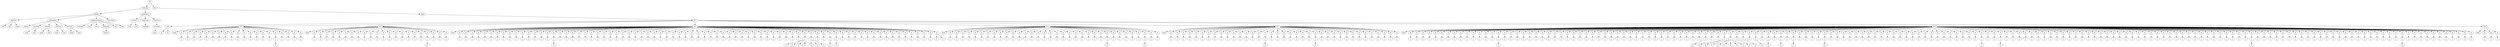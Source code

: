 digraph Tree {
	"t0" [label = "TEI"];
	"t1" [label = "teiHeader"];
	"t2" [label = "fileDesc"];
	"t3" [label = "titleStmt"];
	"t4" [label = "title"];
	"t5" [label = "title"];
	"t6" [label = "author"];
	"t7" [label = "editionStmt"];
	"t8" [label = "edition"];
	"t9" [label = "respStmt"];
	"t10" [label = "name"];
	"t11" [label = "resp"];
	"t12" [label = "respStmt"];
	"t13" [label = "name"];
	"t14" [label = "resp"];
	"t15" [label = "respStmt"];
	"t16" [label = "name"];
	"t17" [label = "resp"];
	"t18" [label = "respStmt"];
	"t19" [label = "name"];
	"t20" [label = "resp"];
	"t21" [label = "publicationStmt"];
	"t22" [label = "publisher"];
	"t23" [label = "date"];
	"t24" [label = "date"];
	"t25" [label = "availability"];
	"t26" [label = "licence"];
	"t27" [label = "idno"];
	"t28" [label = "idno"];
	"t29" [label = "sourceDesc"];
	"t30" [label = "profileDesc"];
	"t31" [label = "creation"];
	"t32" [label = "date"];
	"t33" [label = "date"];
	"t34" [label = "langUsage"];
	"t35" [label = "language"];
	"t36" [label = "textClass"];
	"t37" [label = "keywords"];
	"t38" [label = "term"];
	"t39" [label = "text"];
	"t40" [label = "body"];
	"t41" [label = "div1"];
	"t42" [label = "head"];
	"t43" [label = "lb"];
	"t44" [label = "lb"];
	"t45" [label = "div2"];
	"t46" [label = "head"];
	"t47" [label = "sp"];
	"t48" [label = "p"];
	"t49" [label = "sp"];
	"t50" [label = "p"];
	"t51" [label = "sp"];
	"t52" [label = "p"];
	"t53" [label = "sp"];
	"t54" [label = "p"];
	"t55" [label = "sp"];
	"t56" [label = "p"];
	"t57" [label = "sp"];
	"t58" [label = "p"];
	"t59" [label = "sp"];
	"t60" [label = "p"];
	"t61" [label = "sp"];
	"t62" [label = "p"];
	"t63" [label = "sp"];
	"t64" [label = "p"];
	"t65" [label = "sp"];
	"t66" [label = "p"];
	"t67" [label = "sp"];
	"t68" [label = "p"];
	"t69" [label = "sp"];
	"t70" [label = "p"];
	"t71" [label = "sp"];
	"t72" [label = "p"];
	"t73" [label = "sp"];
	"t74" [label = "p"];
	"t75" [label = "sp"];
	"t76" [label = "p"];
	"t77" [label = "sp"];
	"t78" [label = "p"];
	"t79" [label = "hi"];
	"t80" [label = "sp"];
	"t81" [label = "p"];
	"t82" [label = "sp"];
	"t83" [label = "p"];
	"t84" [label = "sp"];
	"t85" [label = "p"];
	"t86" [label = "sp"];
	"t87" [label = "p"];
	"t88" [label = "div2"];
	"t89" [label = "head"];
	"t90" [label = "sp"];
	"t91" [label = "p"];
	"t92" [label = "sp"];
	"t93" [label = "p"];
	"t94" [label = "sp"];
	"t95" [label = "p"];
	"t96" [label = "sp"];
	"t97" [label = "p"];
	"t98" [label = "sp"];
	"t99" [label = "p"];
	"t100" [label = "sp"];
	"t101" [label = "p"];
	"t102" [label = "sp"];
	"t103" [label = "p"];
	"t104" [label = "sp"];
	"t105" [label = "p"];
	"t106" [label = "sp"];
	"t107" [label = "p"];
	"t108" [label = "sp"];
	"t109" [label = "p"];
	"t110" [label = "sp"];
	"t111" [label = "p"];
	"t112" [label = "sp"];
	"t113" [label = "p"];
	"t114" [label = "sp"];
	"t115" [label = "p"];
	"t116" [label = "sp"];
	"t117" [label = "p"];
	"t118" [label = "sp"];
	"t119" [label = "p"];
	"t120" [label = "sp"];
	"t121" [label = "p"];
	"t122" [label = "sp"];
	"t123" [label = "p"];
	"t124" [label = "sp"];
	"t125" [label = "p"];
	"t126" [label = "sp"];
	"t127" [label = "p"];
	"t128" [label = "hi"];
	"t129" [label = "sp"];
	"t130" [label = "p"];
	"t131" [label = "sp"];
	"t132" [label = "p"];
	"t133" [label = "sp"];
	"t134" [label = "p"];
	"t135" [label = "div2"];
	"t136" [label = "head"];
	"t137" [label = "sp"];
	"t138" [label = "p"];
	"t139" [label = "sp"];
	"t140" [label = "p"];
	"t141" [label = "sp"];
	"t142" [label = "p"];
	"t143" [label = "sp"];
	"t144" [label = "p"];
	"t145" [label = "sp"];
	"t146" [label = "p"];
	"t147" [label = "sp"];
	"t148" [label = "p"];
	"t149" [label = "sp"];
	"t150" [label = "p"];
	"t151" [label = "sp"];
	"t152" [label = "p"];
	"t153" [label = "sp"];
	"t154" [label = "p"];
	"t155" [label = "sp"];
	"t156" [label = "p"];
	"t157" [label = "sp"];
	"t158" [label = "p"];
	"t159" [label = "sp"];
	"t160" [label = "p"];
	"t161" [label = "sp"];
	"t162" [label = "p"];
	"t163" [label = "sp"];
	"t164" [label = "p"];
	"t165" [label = "sp"];
	"t166" [label = "p"];
	"t167" [label = "sp"];
	"t168" [label = "p"];
	"t169" [label = "hi"];
	"t170" [label = "sp"];
	"t171" [label = "p"];
	"t172" [label = "sp"];
	"t173" [label = "p"];
	"t174" [label = "sp"];
	"t175" [label = "p"];
	"t176" [label = "sp"];
	"t177" [label = "p"];
	"t178" [label = "sp"];
	"t179" [label = "p"];
	"t180" [label = "sp"];
	"t181" [label = "p"];
	"t182" [label = "sp"];
	"t183" [label = "p"];
	"t184" [label = "sp"];
	"t185" [label = "p"];
	"t186" [label = "sp"];
	"t187" [label = "p"];
	"t188" [label = "sp"];
	"t189" [label = "p"];
	"t190" [label = "sp"];
	"t191" [label = "p"];
	"t192" [label = "sp"];
	"t193" [label = "p"];
	"t194" [label = "sp"];
	"t195" [label = "p"];
	"t196" [label = "sp"];
	"t197" [label = "p"];
	"t198" [label = "sp"];
	"t199" [label = "p"];
	"t200" [label = "sp"];
	"t201" [label = "p"];
	"t202" [label = "sp"];
	"t203" [label = "p"];
	"t204" [label = "sp"];
	"t205" [label = "p"];
	"t206" [label = "sp"];
	"t207" [label = "p"];
	"t208" [label = "sp"];
	"t209" [label = "p"];
	"t210" [label = "sp"];
	"t211" [label = "p"];
	"t212" [label = "sp"];
	"t213" [label = "p"];
	"t214" [label = "sp"];
	"t215" [label = "p"];
	"t216" [label = "sp"];
	"t217" [label = "p"];
	"t218" [label = "sp"];
	"t219" [label = "p"];
	"t220" [label = "sp"];
	"t221" [label = "p"];
	"t222" [label = "sp"];
	"t223" [label = "p"];
	"t224" [label = "sp"];
	"t225" [label = "p"];
	"t226" [label = "sp"];
	"t227" [label = "p"];
	"t228" [label = "sp"];
	"t229" [label = "p"];
	"t230" [label = "sp"];
	"t231" [label = "p"];
	"t232" [label = "sp"];
	"t233" [label = "p"];
	"t234" [label = "sp"];
	"t235" [label = "p"];
	"t236" [label = "sp"];
	"t237" [label = "p"];
	"t238" [label = "sp"];
	"t239" [label = "p"];
	"t240" [label = "sp"];
	"t241" [label = "p"];
	"t242" [label = "sp"];
	"t243" [label = "p"];
	"t244" [label = "sp"];
	"t245" [label = "p"];
	"t246" [label = "sp"];
	"t247" [label = "p"];
	"t248" [label = "sp"];
	"t249" [label = "p"];
	"t250" [label = "hi"];
	"t251" [label = "hi"];
	"t252" [label = "hi"];
	"t253" [label = "hi"];
	"t254" [label = "sp"];
	"t255" [label = "p"];
	"t256" [label = "hi"];
	"t257" [label = "hi"];
	"t258" [label = "hi"];
	"t259" [label = "sp"];
	"t260" [label = "p"];
	"t261" [label = "sp"];
	"t262" [label = "p"];
	"t263" [label = "sp"];
	"t264" [label = "p"];
	"t265" [label = "hi"];
	"t266" [label = "sp"];
	"t267" [label = "p"];
	"t268" [label = "hi"];
	"t269" [label = "sp"];
	"t270" [label = "p"];
	"t271" [label = "sp"];
	"t272" [label = "p"];
	"t273" [label = "sp"];
	"t274" [label = "p"];
	"t275" [label = "sp"];
	"t276" [label = "p"];
	"t277" [label = "sp"];
	"t278" [label = "p"];
	"t279" [label = "sp"];
	"t280" [label = "p"];
	"t281" [label = "sp"];
	"t282" [label = "p"];
	"t283" [label = "sp"];
	"t284" [label = "p"];
	"t285" [label = "sp"];
	"t286" [label = "p"];
	"t287" [label = "sp"];
	"t288" [label = "p"];
	"t289" [label = "sp"];
	"t290" [label = "p"];
	"t291" [label = "sp"];
	"t292" [label = "p"];
	"t293" [label = "sp"];
	"t294" [label = "p"];
	"t295" [label = "sp"];
	"t296" [label = "p"];
	"t297" [label = "sp"];
	"t298" [label = "p"];
	"t299" [label = "sp"];
	"t300" [label = "p"];
	"t301" [label = "p"];
	"t302" [label = "div2"];
	"t303" [label = "head"];
	"t304" [label = "sp"];
	"t305" [label = "p"];
	"t306" [label = "sp"];
	"t307" [label = "p"];
	"t308" [label = "sp"];
	"t309" [label = "p"];
	"t310" [label = "sp"];
	"t311" [label = "p"];
	"t312" [label = "sp"];
	"t313" [label = "p"];
	"t314" [label = "sp"];
	"t315" [label = "p"];
	"t316" [label = "sp"];
	"t317" [label = "p"];
	"t318" [label = "sp"];
	"t319" [label = "p"];
	"t320" [label = "sp"];
	"t321" [label = "p"];
	"t322" [label = "sp"];
	"t323" [label = "p"];
	"t324" [label = "sp"];
	"t325" [label = "p"];
	"t326" [label = "sp"];
	"t327" [label = "p"];
	"t328" [label = "sp"];
	"t329" [label = "p"];
	"t330" [label = "sp"];
	"t331" [label = "p"];
	"t332" [label = "sp"];
	"t333" [label = "p"];
	"t334" [label = "sp"];
	"t335" [label = "p"];
	"t336" [label = "sp"];
	"t337" [label = "p"];
	"t338" [label = "sp"];
	"t339" [label = "p"];
	"t340" [label = "sp"];
	"t341" [label = "p"];
	"t342" [label = "sp"];
	"t343" [label = "p"];
	"t344" [label = "sp"];
	"t345" [label = "p"];
	"t346" [label = "sp"];
	"t347" [label = "p"];
	"t348" [label = "sp"];
	"t349" [label = "p"];
	"t350" [label = "sp"];
	"t351" [label = "p"];
	"t352" [label = "sp"];
	"t353" [label = "p"];
	"t354" [label = "sp"];
	"t355" [label = "p"];
	"t356" [label = "hi"];
	"t357" [label = "sp"];
	"t358" [label = "p"];
	"t359" [label = "sp"];
	"t360" [label = "p"];
	"t361" [label = "sp"];
	"t362" [label = "p"];
	"t363" [label = "sp"];
	"t364" [label = "p"];
	"t365" [label = "sp"];
	"t366" [label = "p"];
	"t367" [label = "sp"];
	"t368" [label = "p"];
	"t369" [label = "hi"];
	"t370" [label = "sp"];
	"t371" [label = "p"];
	"t372" [label = "sp"];
	"t373" [label = "p"];
	"t374" [label = "div2"];
	"t375" [label = "head"];
	"t376" [label = "sp"];
	"t377" [label = "p"];
	"t378" [label = "sp"];
	"t379" [label = "p"];
	"t380" [label = "sp"];
	"t381" [label = "p"];
	"t382" [label = "sp"];
	"t383" [label = "p"];
	"t384" [label = "sp"];
	"t385" [label = "p"];
	"t386" [label = "sp"];
	"t387" [label = "p"];
	"t388" [label = "sp"];
	"t389" [label = "p"];
	"t390" [label = "sp"];
	"t391" [label = "p"];
	"t392" [label = "sp"];
	"t393" [label = "p"];
	"t394" [label = "sp"];
	"t395" [label = "p"];
	"t396" [label = "sp"];
	"t397" [label = "p"];
	"t398" [label = "sp"];
	"t399" [label = "p"];
	"t400" [label = "sp"];
	"t401" [label = "p"];
	"t402" [label = "sp"];
	"t403" [label = "p"];
	"t404" [label = "sp"];
	"t405" [label = "p"];
	"t406" [label = "sp"];
	"t407" [label = "p"];
	"t408" [label = "hi"];
	"t409" [label = "sp"];
	"t410" [label = "p"];
	"t411" [label = "sp"];
	"t412" [label = "p"];
	"t413" [label = "sp"];
	"t414" [label = "p"];
	"t415" [label = "sp"];
	"t416" [label = "p"];
	"t417" [label = "sp"];
	"t418" [label = "p"];
	"t419" [label = "sp"];
	"t420" [label = "p"];
	"t421" [label = "sp"];
	"t422" [label = "p"];
	"t423" [label = "sp"];
	"t424" [label = "p"];
	"t425" [label = "hi"];
	"t426" [label = "sp"];
	"t427" [label = "p"];
	"t428" [label = "sp"];
	"t429" [label = "p"];
	"t430" [label = "sp"];
	"t431" [label = "p"];
	"t432" [label = "sp"];
	"t433" [label = "p"];
	"t434" [label = "sp"];
	"t435" [label = "p"];
	"t436" [label = "sp"];
	"t437" [label = "p"];
	"t438" [label = "sp"];
	"t439" [label = "p"];
	"t440" [label = "sp"];
	"t441" [label = "p"];
	"t442" [label = "sp"];
	"t443" [label = "p"];
	"t444" [label = "sp"];
	"t445" [label = "p"];
	"t446" [label = "sp"];
	"t447" [label = "p"];
	"t448" [label = "sp"];
	"t449" [label = "p"];
	"t450" [label = "sp"];
	"t451" [label = "p"];
	"t452" [label = "div2"];
	"t453" [label = "head"];
	"t454" [label = "sp"];
	"t455" [label = "p"];
	"t456" [label = "sp"];
	"t457" [label = "p"];
	"t458" [label = "sp"];
	"t459" [label = "p"];
	"t460" [label = "sp"];
	"t461" [label = "p"];
	"t462" [label = "sp"];
	"t463" [label = "p"];
	"t464" [label = "sp"];
	"t465" [label = "p"];
	"t466" [label = "sp"];
	"t467" [label = "p"];
	"t468" [label = "sp"];
	"t469" [label = "p"];
	"t470" [label = "sp"];
	"t471" [label = "p"];
	"t472" [label = "sp"];
	"t473" [label = "p"];
	"t474" [label = "sp"];
	"t475" [label = "p"];
	"t476" [label = "sp"];
	"t477" [label = "p"];
	"t478" [label = "sp"];
	"t479" [label = "p"];
	"t480" [label = "sp"];
	"t481" [label = "p"];
	"t482" [label = "sp"];
	"t483" [label = "p"];
	"t484" [label = "hi"];
	"t485" [label = "sp"];
	"t486" [label = "p"];
	"t487" [label = "sp"];
	"t488" [label = "p"];
	"t489" [label = "sp"];
	"t490" [label = "p"];
	"t491" [label = "sp"];
	"t492" [label = "p"];
	"t493" [label = "sp"];
	"t494" [label = "p"];
	"t495" [label = "sp"];
	"t496" [label = "p"];
	"t497" [label = "sp"];
	"t498" [label = "p"];
	"t499" [label = "sp"];
	"t500" [label = "p"];
	"t501" [label = "sp"];
	"t502" [label = "p"];
	"t503" [label = "sp"];
	"t504" [label = "p"];
	"t505" [label = "sp"];
	"t506" [label = "p"];
	"t507" [label = "sp"];
	"t508" [label = "p"];
	"t509" [label = "sp"];
	"t510" [label = "p"];
	"t511" [label = "sp"];
	"t512" [label = "p"];
	"t513" [label = "sp"];
	"t514" [label = "p"];
	"t515" [label = "sp"];
	"t516" [label = "p"];
	"t517" [label = "sp"];
	"t518" [label = "p"];
	"t519" [label = "sp"];
	"t520" [label = "p"];
	"t521" [label = "sp"];
	"t522" [label = "p"];
	"t523" [label = "sp"];
	"t524" [label = "p"];
	"t525" [label = "sp"];
	"t526" [label = "p"];
	"t527" [label = "sp"];
	"t528" [label = "p"];
	"t529" [label = "sp"];
	"t530" [label = "p"];
	"t531" [label = "sp"];
	"t532" [label = "p"];
	"t533" [label = "sp"];
	"t534" [label = "p"];
	"t535" [label = "sp"];
	"t536" [label = "p"];
	"t537" [label = "sp"];
	"t538" [label = "p"];
	"t539" [label = "sp"];
	"t540" [label = "p"];
	"t541" [label = "sp"];
	"t542" [label = "p"];
	"t543" [label = "sp"];
	"t544" [label = "p"];
	"t545" [label = "sp"];
	"t546" [label = "p"];
	"t547" [label = "sp"];
	"t548" [label = "p"];
	"t549" [label = "sp"];
	"t550" [label = "p"];
	"t551" [label = "hi"];
	"t552" [label = "sp"];
	"t553" [label = "p"];
	"t554" [label = "sp"];
	"t555" [label = "p"];
	"t556" [label = "sp"];
	"t557" [label = "p"];
	"t558" [label = "hi"];
	"t559" [label = "hi"];
	"t560" [label = "sp"];
	"t561" [label = "p"];
	"t562" [label = "hi"];
	"t563" [label = "hi"];
	"t564" [label = "hi"];
	"t565" [label = "hi"];
	"t566" [label = "hi"];
	"t567" [label = "hi"];
	"t568" [label = "sp"];
	"t569" [label = "p"];
	"t570" [label = "hi"];
	"t571" [label = "sp"];
	"t572" [label = "p"];
	"t573" [label = "hi"];
	"t574" [label = "sp"];
	"t575" [label = "p"];
	"t576" [label = "sp"];
	"t577" [label = "p"];
	"t578" [label = "hi"];
	"t579" [label = "sp"];
	"t580" [label = "p"];
	"t581" [label = "sp"];
	"t582" [label = "p"];
	"t583" [label = "hi"];
	"t584" [label = "sp"];
	"t585" [label = "p"];
	"t586" [label = "sp"];
	"t587" [label = "p"];
	"t588" [label = "hi"];
	"t589" [label = "sp"];
	"t590" [label = "p"];
	"t591" [label = "sp"];
	"t592" [label = "p"];
	"t593" [label = "hi"];
	"t594" [label = "sp"];
	"t595" [label = "p"];
	"t596" [label = "sp"];
	"t597" [label = "p"];
	"t598" [label = "sp"];
	"t599" [label = "p"];
	"t600" [label = "sp"];
	"t601" [label = "p"];
	"t602" [label = "sp"];
	"t603" [label = "p"];
	"t604" [label = "hi"];
	"t605" [label = "sp"];
	"t606" [label = "p"];
	"t607" [label = "sp"];
	"t608" [label = "p"];
	"t609" [label = "sp"];
	"t610" [label = "p"];
	"t611" [label = "sp"];
	"t612" [label = "p"];
	"t613" [label = "sp"];
	"t614" [label = "p"];
	"t615" [label = "sp"];
	"t616" [label = "p"];
	"t617" [label = "sp"];
	"t618" [label = "p"];
	"t619" [label = "sp"];
	"t620" [label = "p"];
	"t621" [label = "sp"];
	"t622" [label = "p"];
	"t623" [label = "sp"];
	"t624" [label = "p"];
	"t625" [label = "sp"];
	"t626" [label = "p"];
	"t627" [label = "sp"];
	"t628" [label = "p"];
	"t629" [label = "sp"];
	"t630" [label = "p"];
	"t631" [label = "sp"];
	"t632" [label = "p"];
	"t633" [label = "sp"];
	"t634" [label = "p"];
	"t635" [label = "sp"];
	"t636" [label = "p"];
	"t637" [label = "sp"];
	"t638" [label = "p"];
	"t639" [label = "sp"];
	"t640" [label = "p"];
	"t641" [label = "sp"];
	"t642" [label = "p"];
	"t643" [label = "sp"];
	"t644" [label = "p"];
	"t645" [label = "sp"];
	"t646" [label = "p"];
	"t647" [label = "sp"];
	"t648" [label = "p"];
	"t649" [label = "sp"];
	"t650" [label = "p"];
	"t651" [label = "sp"];
	"t652" [label = "p"];
	"t653" [label = "sp"];
	"t654" [label = "p"];
	"t655" [label = "hi"];
	"t656" [label = "sp"];
	"t657" [label = "p"];
	"t658" [label = "sp"];
	"t659" [label = "p"];
	"t660" [label = "sp"];
	"t661" [label = "p"];
	"t662" [label = "hi"];
	"t663" [label = "sp"];
	"t664" [label = "p"];
	"t665" [label = "sp"];
	"t666" [label = "p"];
	"t667" [label = "sp"];
	"t668" [label = "p"];
	"t669" [label = "sp"];
	"t670" [label = "p"];
	"t671" [label = "sp"];
	"t672" [label = "p"];
	"t673" [label = "sp"];
	"t674" [label = "p"];
	"t675" [label = "sp"];
	"t676" [label = "p"];
	"t677" [label = "sp"];
	"t678" [label = "p"];
	"t679" [label = "sp"];
	"t680" [label = "p"];
	"t681" [label = "sp"];
	"t682" [label = "p"];
	"t683" [label = "sp"];
	"t684" [label = "p"];
	"t685" [label = "sp"];
	"t686" [label = "p"];
	"t687" [label = "sp"];
	"t688" [label = "p"];
	"t689" [label = "sp"];
	"t690" [label = "p"];
	"t691" [label = "sp"];
	"t692" [label = "p"];
	"t693" [label = "sp"];
	"t694" [label = "p"];
	"t695" [label = "sp"];
	"t696" [label = "p"];
	"t697" [label = "sp"];
	"t698" [label = "p"];
	"t699" [label = "sp"];
	"t700" [label = "p"];
	"t701" [label = "sp"];
	"t702" [label = "p"];
	"t703" [label = "sp"];
	"t704" [label = "p"];
	"t705" [label = "sp"];
	"t706" [label = "p"];
	"t707" [label = "sp"];
	"t708" [label = "p"];
	"t709" [label = "sp"];
	"t710" [label = "p"];
	"t711" [label = "sp"];
	"t712" [label = "p"];
	"t713" [label = "sp"];
	"t714" [label = "p"];
	"t715" [label = "sp"];
	"t716" [label = "p"];
	"t717" [label = "sp"];
	"t718" [label = "p"];
	"t719" [label = "sp"];
	"t720" [label = "p"];
	"t721" [label = "sp"];
	"t722" [label = "p"];
	"t723" [label = "sp"];
	"t724" [label = "p"];
	"t725" [label = "sp"];
	"t726" [label = "p"];
	"t727" [label = "sp"];
	"t728" [label = "p"];
	"t729" [label = "sp"];
	"t730" [label = "p"];
	"t731" [label = "sp"];
	"t732" [label = "p"];
	"t733" [label = "sp"];
	"t734" [label = "p"];
	"t735" [label = "sp"];
	"t736" [label = "p"];
	"t737" [label = "sp"];
	"t738" [label = "p"];
	"t739" [label = "sp"];
	"t740" [label = "p"];
	"t741" [label = "sp"];
	"t742" [label = "p"];
	"t743" [label = "hi"];
	"t744" [label = "sp"];
	"t745" [label = "p"];
	"t746" [label = "sp"];
	"t747" [label = "p"];
	"t748" [label = "sp"];
	"t749" [label = "p"];
	"t750" [label = "sp"];
	"t751" [label = "p"];
	"t752" [label = "sp"];
	"t753" [label = "p"];
	"t754" [label = "sp"];
	"t755" [label = "p"];
	"t756" [label = "sp"];
	"t757" [label = "p"];
	"t758" [label = "sp"];
	"t759" [label = "p"];
	"t760" [label = "sp"];
	"t761" [label = "p"];
	"t762" [label = "sp"];
	"t763" [label = "p"];
	"t764" [label = "sp"];
	"t765" [label = "p"];
	"t766" [label = "sp"];
	"t767" [label = "p"];
	"t768" [label = "sp"];
	"t769" [label = "p"];
	"t770" [label = "sp"];
	"t771" [label = "p"];
	"t772" [label = "sp"];
	"t773" [label = "p"];
	"t774" [label = "sp"];
	"t775" [label = "p"];
	"t776" [label = "sp"];
	"t777" [label = "p"];
	"t778" [label = "sp"];
	"t779" [label = "p"];
	"t780" [label = "sp"];
	"t781" [label = "p"];
	"t782" [label = "sp"];
	"t783" [label = "p"];
	"t784" [label = "sp"];
	"t785" [label = "p"];
	"t786" [label = "sp"];
	"t787" [label = "p"];
	"t788" [label = "sp"];
	"t789" [label = "p"];
	"t790" [label = "sp"];
	"t791" [label = "p"];
	"t792" [label = "hi"];
	"t793" [label = "sp"];
	"t794" [label = "p"];
	"t795" [label = "sp"];
	"t796" [label = "p"];
	"t797" [label = "sp"];
	"t798" [label = "p"];
	"t799" [label = "sp"];
	"t800" [label = "p"];
	"t801" [label = "sp"];
	"t802" [label = "p"];
	"t803" [label = "sp"];
	"t804" [label = "p"];
	"t805" [label = "sp"];
	"t806" [label = "p"];
	"t807" [label = "sp"];
	"t808" [label = "p"];
	"t809" [label = "sp"];
	"t810" [label = "p"];
	"t811" [label = "sp"];
	"t812" [label = "p"];
	"t813" [label = "sp"];
	"t814" [label = "p"];
	"t815" [label = "div2"];
	"t816" [label = "head"];
	"t817" [label = "sp"];
	"t818" [label = "p"];
	"t819" [label = "sp"];
	"t820" [label = "p"];
	"t821" [label = "sp"];
	"t822" [label = "p"];
	"t0" -> "t1";
	"t1" -> "t2";
	"t2" -> "t3";
	"t3" -> "t4";
	"t3" -> "t5";
	"t3" -> "t6";
	"t2" -> "t7";
	"t7" -> "t8";
	"t7" -> "t9";
	"t9" -> "t10";
	"t9" -> "t11";
	"t7" -> "t12";
	"t12" -> "t13";
	"t12" -> "t14";
	"t7" -> "t15";
	"t15" -> "t16";
	"t15" -> "t17";
	"t7" -> "t18";
	"t18" -> "t19";
	"t18" -> "t20";
	"t2" -> "t21";
	"t21" -> "t22";
	"t21" -> "t23";
	"t21" -> "t24";
	"t21" -> "t25";
	"t25" -> "t26";
	"t21" -> "t27";
	"t21" -> "t28";
	"t2" -> "t29";
	"t1" -> "t30";
	"t30" -> "t31";
	"t31" -> "t32";
	"t31" -> "t33";
	"t30" -> "t34";
	"t34" -> "t35";
	"t30" -> "t36";
	"t36" -> "t37";
	"t37" -> "t38";
	"t0" -> "t39";
	"t39" -> "t40";
	"t40" -> "t41";
	"t41" -> "t42";
	"t42" -> "t43";
	"t42" -> "t44";
	"t41" -> "t45";
	"t45" -> "t46";
	"t45" -> "t47";
	"t47" -> "t48";
	"t45" -> "t49";
	"t49" -> "t50";
	"t45" -> "t51";
	"t51" -> "t52";
	"t45" -> "t53";
	"t53" -> "t54";
	"t45" -> "t55";
	"t55" -> "t56";
	"t45" -> "t57";
	"t57" -> "t58";
	"t45" -> "t59";
	"t59" -> "t60";
	"t45" -> "t61";
	"t61" -> "t62";
	"t45" -> "t63";
	"t63" -> "t64";
	"t45" -> "t65";
	"t65" -> "t66";
	"t45" -> "t67";
	"t67" -> "t68";
	"t45" -> "t69";
	"t69" -> "t70";
	"t45" -> "t71";
	"t71" -> "t72";
	"t45" -> "t73";
	"t73" -> "t74";
	"t45" -> "t75";
	"t75" -> "t76";
	"t45" -> "t77";
	"t77" -> "t78";
	"t78" -> "t79";
	"t45" -> "t80";
	"t80" -> "t81";
	"t45" -> "t82";
	"t82" -> "t83";
	"t45" -> "t84";
	"t84" -> "t85";
	"t45" -> "t86";
	"t86" -> "t87";
	"t41" -> "t88";
	"t88" -> "t89";
	"t88" -> "t90";
	"t90" -> "t91";
	"t88" -> "t92";
	"t92" -> "t93";
	"t88" -> "t94";
	"t94" -> "t95";
	"t88" -> "t96";
	"t96" -> "t97";
	"t88" -> "t98";
	"t98" -> "t99";
	"t88" -> "t100";
	"t100" -> "t101";
	"t88" -> "t102";
	"t102" -> "t103";
	"t88" -> "t104";
	"t104" -> "t105";
	"t88" -> "t106";
	"t106" -> "t107";
	"t88" -> "t108";
	"t108" -> "t109";
	"t88" -> "t110";
	"t110" -> "t111";
	"t88" -> "t112";
	"t112" -> "t113";
	"t88" -> "t114";
	"t114" -> "t115";
	"t88" -> "t116";
	"t116" -> "t117";
	"t88" -> "t118";
	"t118" -> "t119";
	"t88" -> "t120";
	"t120" -> "t121";
	"t88" -> "t122";
	"t122" -> "t123";
	"t88" -> "t124";
	"t124" -> "t125";
	"t88" -> "t126";
	"t126" -> "t127";
	"t127" -> "t128";
	"t88" -> "t129";
	"t129" -> "t130";
	"t88" -> "t131";
	"t131" -> "t132";
	"t88" -> "t133";
	"t133" -> "t134";
	"t41" -> "t135";
	"t135" -> "t136";
	"t135" -> "t137";
	"t137" -> "t138";
	"t135" -> "t139";
	"t139" -> "t140";
	"t135" -> "t141";
	"t141" -> "t142";
	"t135" -> "t143";
	"t143" -> "t144";
	"t135" -> "t145";
	"t145" -> "t146";
	"t135" -> "t147";
	"t147" -> "t148";
	"t135" -> "t149";
	"t149" -> "t150";
	"t135" -> "t151";
	"t151" -> "t152";
	"t135" -> "t153";
	"t153" -> "t154";
	"t135" -> "t155";
	"t155" -> "t156";
	"t135" -> "t157";
	"t157" -> "t158";
	"t135" -> "t159";
	"t159" -> "t160";
	"t135" -> "t161";
	"t161" -> "t162";
	"t135" -> "t163";
	"t163" -> "t164";
	"t135" -> "t165";
	"t165" -> "t166";
	"t135" -> "t167";
	"t167" -> "t168";
	"t168" -> "t169";
	"t135" -> "t170";
	"t170" -> "t171";
	"t135" -> "t172";
	"t172" -> "t173";
	"t135" -> "t174";
	"t174" -> "t175";
	"t135" -> "t176";
	"t176" -> "t177";
	"t135" -> "t178";
	"t178" -> "t179";
	"t135" -> "t180";
	"t180" -> "t181";
	"t135" -> "t182";
	"t182" -> "t183";
	"t135" -> "t184";
	"t184" -> "t185";
	"t135" -> "t186";
	"t186" -> "t187";
	"t135" -> "t188";
	"t188" -> "t189";
	"t135" -> "t190";
	"t190" -> "t191";
	"t135" -> "t192";
	"t192" -> "t193";
	"t135" -> "t194";
	"t194" -> "t195";
	"t135" -> "t196";
	"t196" -> "t197";
	"t135" -> "t198";
	"t198" -> "t199";
	"t135" -> "t200";
	"t200" -> "t201";
	"t135" -> "t202";
	"t202" -> "t203";
	"t135" -> "t204";
	"t204" -> "t205";
	"t135" -> "t206";
	"t206" -> "t207";
	"t135" -> "t208";
	"t208" -> "t209";
	"t135" -> "t210";
	"t210" -> "t211";
	"t135" -> "t212";
	"t212" -> "t213";
	"t135" -> "t214";
	"t214" -> "t215";
	"t135" -> "t216";
	"t216" -> "t217";
	"t135" -> "t218";
	"t218" -> "t219";
	"t135" -> "t220";
	"t220" -> "t221";
	"t135" -> "t222";
	"t222" -> "t223";
	"t135" -> "t224";
	"t224" -> "t225";
	"t135" -> "t226";
	"t226" -> "t227";
	"t135" -> "t228";
	"t228" -> "t229";
	"t135" -> "t230";
	"t230" -> "t231";
	"t135" -> "t232";
	"t232" -> "t233";
	"t135" -> "t234";
	"t234" -> "t235";
	"t135" -> "t236";
	"t236" -> "t237";
	"t135" -> "t238";
	"t238" -> "t239";
	"t135" -> "t240";
	"t240" -> "t241";
	"t135" -> "t242";
	"t242" -> "t243";
	"t135" -> "t244";
	"t244" -> "t245";
	"t135" -> "t246";
	"t246" -> "t247";
	"t135" -> "t248";
	"t248" -> "t249";
	"t249" -> "t250";
	"t249" -> "t251";
	"t249" -> "t252";
	"t249" -> "t253";
	"t135" -> "t254";
	"t254" -> "t255";
	"t255" -> "t256";
	"t255" -> "t257";
	"t255" -> "t258";
	"t135" -> "t259";
	"t259" -> "t260";
	"t135" -> "t261";
	"t261" -> "t262";
	"t135" -> "t263";
	"t263" -> "t264";
	"t264" -> "t265";
	"t135" -> "t266";
	"t266" -> "t267";
	"t267" -> "t268";
	"t135" -> "t269";
	"t269" -> "t270";
	"t135" -> "t271";
	"t271" -> "t272";
	"t135" -> "t273";
	"t273" -> "t274";
	"t135" -> "t275";
	"t275" -> "t276";
	"t135" -> "t277";
	"t277" -> "t278";
	"t135" -> "t279";
	"t279" -> "t280";
	"t135" -> "t281";
	"t281" -> "t282";
	"t135" -> "t283";
	"t283" -> "t284";
	"t135" -> "t285";
	"t285" -> "t286";
	"t135" -> "t287";
	"t287" -> "t288";
	"t135" -> "t289";
	"t289" -> "t290";
	"t135" -> "t291";
	"t291" -> "t292";
	"t135" -> "t293";
	"t293" -> "t294";
	"t135" -> "t295";
	"t295" -> "t296";
	"t135" -> "t297";
	"t297" -> "t298";
	"t135" -> "t299";
	"t299" -> "t300";
	"t299" -> "t301";
	"t41" -> "t302";
	"t302" -> "t303";
	"t302" -> "t304";
	"t304" -> "t305";
	"t302" -> "t306";
	"t306" -> "t307";
	"t302" -> "t308";
	"t308" -> "t309";
	"t302" -> "t310";
	"t310" -> "t311";
	"t302" -> "t312";
	"t312" -> "t313";
	"t302" -> "t314";
	"t314" -> "t315";
	"t302" -> "t316";
	"t316" -> "t317";
	"t302" -> "t318";
	"t318" -> "t319";
	"t302" -> "t320";
	"t320" -> "t321";
	"t302" -> "t322";
	"t322" -> "t323";
	"t302" -> "t324";
	"t324" -> "t325";
	"t302" -> "t326";
	"t326" -> "t327";
	"t302" -> "t328";
	"t328" -> "t329";
	"t302" -> "t330";
	"t330" -> "t331";
	"t302" -> "t332";
	"t332" -> "t333";
	"t302" -> "t334";
	"t334" -> "t335";
	"t302" -> "t336";
	"t336" -> "t337";
	"t302" -> "t338";
	"t338" -> "t339";
	"t302" -> "t340";
	"t340" -> "t341";
	"t302" -> "t342";
	"t342" -> "t343";
	"t302" -> "t344";
	"t344" -> "t345";
	"t302" -> "t346";
	"t346" -> "t347";
	"t302" -> "t348";
	"t348" -> "t349";
	"t302" -> "t350";
	"t350" -> "t351";
	"t302" -> "t352";
	"t352" -> "t353";
	"t302" -> "t354";
	"t354" -> "t355";
	"t355" -> "t356";
	"t302" -> "t357";
	"t357" -> "t358";
	"t302" -> "t359";
	"t359" -> "t360";
	"t302" -> "t361";
	"t361" -> "t362";
	"t302" -> "t363";
	"t363" -> "t364";
	"t302" -> "t365";
	"t365" -> "t366";
	"t302" -> "t367";
	"t367" -> "t368";
	"t368" -> "t369";
	"t302" -> "t370";
	"t370" -> "t371";
	"t302" -> "t372";
	"t372" -> "t373";
	"t41" -> "t374";
	"t374" -> "t375";
	"t374" -> "t376";
	"t376" -> "t377";
	"t374" -> "t378";
	"t378" -> "t379";
	"t374" -> "t380";
	"t380" -> "t381";
	"t374" -> "t382";
	"t382" -> "t383";
	"t374" -> "t384";
	"t384" -> "t385";
	"t374" -> "t386";
	"t386" -> "t387";
	"t374" -> "t388";
	"t388" -> "t389";
	"t374" -> "t390";
	"t390" -> "t391";
	"t374" -> "t392";
	"t392" -> "t393";
	"t374" -> "t394";
	"t394" -> "t395";
	"t374" -> "t396";
	"t396" -> "t397";
	"t374" -> "t398";
	"t398" -> "t399";
	"t374" -> "t400";
	"t400" -> "t401";
	"t374" -> "t402";
	"t402" -> "t403";
	"t374" -> "t404";
	"t404" -> "t405";
	"t374" -> "t406";
	"t406" -> "t407";
	"t407" -> "t408";
	"t374" -> "t409";
	"t409" -> "t410";
	"t374" -> "t411";
	"t411" -> "t412";
	"t374" -> "t413";
	"t413" -> "t414";
	"t374" -> "t415";
	"t415" -> "t416";
	"t374" -> "t417";
	"t417" -> "t418";
	"t374" -> "t419";
	"t419" -> "t420";
	"t374" -> "t421";
	"t421" -> "t422";
	"t374" -> "t423";
	"t423" -> "t424";
	"t424" -> "t425";
	"t374" -> "t426";
	"t426" -> "t427";
	"t374" -> "t428";
	"t428" -> "t429";
	"t374" -> "t430";
	"t430" -> "t431";
	"t374" -> "t432";
	"t432" -> "t433";
	"t374" -> "t434";
	"t434" -> "t435";
	"t374" -> "t436";
	"t436" -> "t437";
	"t374" -> "t438";
	"t438" -> "t439";
	"t374" -> "t440";
	"t440" -> "t441";
	"t374" -> "t442";
	"t442" -> "t443";
	"t374" -> "t444";
	"t444" -> "t445";
	"t374" -> "t446";
	"t446" -> "t447";
	"t374" -> "t448";
	"t448" -> "t449";
	"t374" -> "t450";
	"t450" -> "t451";
	"t41" -> "t452";
	"t452" -> "t453";
	"t452" -> "t454";
	"t454" -> "t455";
	"t452" -> "t456";
	"t456" -> "t457";
	"t452" -> "t458";
	"t458" -> "t459";
	"t452" -> "t460";
	"t460" -> "t461";
	"t452" -> "t462";
	"t462" -> "t463";
	"t452" -> "t464";
	"t464" -> "t465";
	"t452" -> "t466";
	"t466" -> "t467";
	"t452" -> "t468";
	"t468" -> "t469";
	"t452" -> "t470";
	"t470" -> "t471";
	"t452" -> "t472";
	"t472" -> "t473";
	"t452" -> "t474";
	"t474" -> "t475";
	"t452" -> "t476";
	"t476" -> "t477";
	"t452" -> "t478";
	"t478" -> "t479";
	"t452" -> "t480";
	"t480" -> "t481";
	"t452" -> "t482";
	"t482" -> "t483";
	"t483" -> "t484";
	"t452" -> "t485";
	"t485" -> "t486";
	"t452" -> "t487";
	"t487" -> "t488";
	"t452" -> "t489";
	"t489" -> "t490";
	"t452" -> "t491";
	"t491" -> "t492";
	"t452" -> "t493";
	"t493" -> "t494";
	"t452" -> "t495";
	"t495" -> "t496";
	"t452" -> "t497";
	"t497" -> "t498";
	"t452" -> "t499";
	"t499" -> "t500";
	"t452" -> "t501";
	"t501" -> "t502";
	"t452" -> "t503";
	"t503" -> "t504";
	"t452" -> "t505";
	"t505" -> "t506";
	"t452" -> "t507";
	"t507" -> "t508";
	"t452" -> "t509";
	"t509" -> "t510";
	"t452" -> "t511";
	"t511" -> "t512";
	"t452" -> "t513";
	"t513" -> "t514";
	"t452" -> "t515";
	"t515" -> "t516";
	"t452" -> "t517";
	"t517" -> "t518";
	"t452" -> "t519";
	"t519" -> "t520";
	"t452" -> "t521";
	"t521" -> "t522";
	"t452" -> "t523";
	"t523" -> "t524";
	"t452" -> "t525";
	"t525" -> "t526";
	"t452" -> "t527";
	"t527" -> "t528";
	"t452" -> "t529";
	"t529" -> "t530";
	"t452" -> "t531";
	"t531" -> "t532";
	"t452" -> "t533";
	"t533" -> "t534";
	"t452" -> "t535";
	"t535" -> "t536";
	"t452" -> "t537";
	"t537" -> "t538";
	"t452" -> "t539";
	"t539" -> "t540";
	"t452" -> "t541";
	"t541" -> "t542";
	"t452" -> "t543";
	"t543" -> "t544";
	"t452" -> "t545";
	"t545" -> "t546";
	"t452" -> "t547";
	"t547" -> "t548";
	"t452" -> "t549";
	"t549" -> "t550";
	"t550" -> "t551";
	"t452" -> "t552";
	"t552" -> "t553";
	"t452" -> "t554";
	"t554" -> "t555";
	"t452" -> "t556";
	"t556" -> "t557";
	"t557" -> "t558";
	"t557" -> "t559";
	"t452" -> "t560";
	"t560" -> "t561";
	"t561" -> "t562";
	"t561" -> "t563";
	"t561" -> "t564";
	"t561" -> "t565";
	"t561" -> "t566";
	"t561" -> "t567";
	"t452" -> "t568";
	"t568" -> "t569";
	"t569" -> "t570";
	"t452" -> "t571";
	"t571" -> "t572";
	"t572" -> "t573";
	"t452" -> "t574";
	"t574" -> "t575";
	"t452" -> "t576";
	"t576" -> "t577";
	"t577" -> "t578";
	"t452" -> "t579";
	"t579" -> "t580";
	"t452" -> "t581";
	"t581" -> "t582";
	"t582" -> "t583";
	"t452" -> "t584";
	"t584" -> "t585";
	"t452" -> "t586";
	"t586" -> "t587";
	"t587" -> "t588";
	"t452" -> "t589";
	"t589" -> "t590";
	"t452" -> "t591";
	"t591" -> "t592";
	"t592" -> "t593";
	"t452" -> "t594";
	"t594" -> "t595";
	"t452" -> "t596";
	"t596" -> "t597";
	"t452" -> "t598";
	"t598" -> "t599";
	"t452" -> "t600";
	"t600" -> "t601";
	"t452" -> "t602";
	"t602" -> "t603";
	"t603" -> "t604";
	"t452" -> "t605";
	"t605" -> "t606";
	"t452" -> "t607";
	"t607" -> "t608";
	"t452" -> "t609";
	"t609" -> "t610";
	"t452" -> "t611";
	"t611" -> "t612";
	"t452" -> "t613";
	"t613" -> "t614";
	"t452" -> "t615";
	"t615" -> "t616";
	"t452" -> "t617";
	"t617" -> "t618";
	"t452" -> "t619";
	"t619" -> "t620";
	"t452" -> "t621";
	"t621" -> "t622";
	"t452" -> "t623";
	"t623" -> "t624";
	"t452" -> "t625";
	"t625" -> "t626";
	"t452" -> "t627";
	"t627" -> "t628";
	"t452" -> "t629";
	"t629" -> "t630";
	"t452" -> "t631";
	"t631" -> "t632";
	"t452" -> "t633";
	"t633" -> "t634";
	"t452" -> "t635";
	"t635" -> "t636";
	"t452" -> "t637";
	"t637" -> "t638";
	"t452" -> "t639";
	"t639" -> "t640";
	"t452" -> "t641";
	"t641" -> "t642";
	"t452" -> "t643";
	"t643" -> "t644";
	"t452" -> "t645";
	"t645" -> "t646";
	"t452" -> "t647";
	"t647" -> "t648";
	"t452" -> "t649";
	"t649" -> "t650";
	"t452" -> "t651";
	"t651" -> "t652";
	"t452" -> "t653";
	"t653" -> "t654";
	"t654" -> "t655";
	"t452" -> "t656";
	"t656" -> "t657";
	"t452" -> "t658";
	"t658" -> "t659";
	"t452" -> "t660";
	"t660" -> "t661";
	"t661" -> "t662";
	"t452" -> "t663";
	"t663" -> "t664";
	"t452" -> "t665";
	"t665" -> "t666";
	"t452" -> "t667";
	"t667" -> "t668";
	"t452" -> "t669";
	"t669" -> "t670";
	"t452" -> "t671";
	"t671" -> "t672";
	"t452" -> "t673";
	"t673" -> "t674";
	"t452" -> "t675";
	"t675" -> "t676";
	"t452" -> "t677";
	"t677" -> "t678";
	"t452" -> "t679";
	"t679" -> "t680";
	"t452" -> "t681";
	"t681" -> "t682";
	"t452" -> "t683";
	"t683" -> "t684";
	"t452" -> "t685";
	"t685" -> "t686";
	"t452" -> "t687";
	"t687" -> "t688";
	"t452" -> "t689";
	"t689" -> "t690";
	"t452" -> "t691";
	"t691" -> "t692";
	"t452" -> "t693";
	"t693" -> "t694";
	"t452" -> "t695";
	"t695" -> "t696";
	"t452" -> "t697";
	"t697" -> "t698";
	"t452" -> "t699";
	"t699" -> "t700";
	"t452" -> "t701";
	"t701" -> "t702";
	"t452" -> "t703";
	"t703" -> "t704";
	"t452" -> "t705";
	"t705" -> "t706";
	"t452" -> "t707";
	"t707" -> "t708";
	"t452" -> "t709";
	"t709" -> "t710";
	"t452" -> "t711";
	"t711" -> "t712";
	"t452" -> "t713";
	"t713" -> "t714";
	"t452" -> "t715";
	"t715" -> "t716";
	"t452" -> "t717";
	"t717" -> "t718";
	"t452" -> "t719";
	"t719" -> "t720";
	"t452" -> "t721";
	"t721" -> "t722";
	"t452" -> "t723";
	"t723" -> "t724";
	"t452" -> "t725";
	"t725" -> "t726";
	"t452" -> "t727";
	"t727" -> "t728";
	"t452" -> "t729";
	"t729" -> "t730";
	"t452" -> "t731";
	"t731" -> "t732";
	"t452" -> "t733";
	"t733" -> "t734";
	"t452" -> "t735";
	"t735" -> "t736";
	"t452" -> "t737";
	"t737" -> "t738";
	"t452" -> "t739";
	"t739" -> "t740";
	"t452" -> "t741";
	"t741" -> "t742";
	"t742" -> "t743";
	"t452" -> "t744";
	"t744" -> "t745";
	"t452" -> "t746";
	"t746" -> "t747";
	"t452" -> "t748";
	"t748" -> "t749";
	"t452" -> "t750";
	"t750" -> "t751";
	"t452" -> "t752";
	"t752" -> "t753";
	"t452" -> "t754";
	"t754" -> "t755";
	"t452" -> "t756";
	"t756" -> "t757";
	"t452" -> "t758";
	"t758" -> "t759";
	"t452" -> "t760";
	"t760" -> "t761";
	"t452" -> "t762";
	"t762" -> "t763";
	"t452" -> "t764";
	"t764" -> "t765";
	"t452" -> "t766";
	"t766" -> "t767";
	"t452" -> "t768";
	"t768" -> "t769";
	"t452" -> "t770";
	"t770" -> "t771";
	"t452" -> "t772";
	"t772" -> "t773";
	"t452" -> "t774";
	"t774" -> "t775";
	"t452" -> "t776";
	"t776" -> "t777";
	"t452" -> "t778";
	"t778" -> "t779";
	"t452" -> "t780";
	"t780" -> "t781";
	"t452" -> "t782";
	"t782" -> "t783";
	"t452" -> "t784";
	"t784" -> "t785";
	"t452" -> "t786";
	"t786" -> "t787";
	"t452" -> "t788";
	"t788" -> "t789";
	"t452" -> "t790";
	"t790" -> "t791";
	"t791" -> "t792";
	"t452" -> "t793";
	"t793" -> "t794";
	"t452" -> "t795";
	"t795" -> "t796";
	"t452" -> "t797";
	"t797" -> "t798";
	"t452" -> "t799";
	"t799" -> "t800";
	"t452" -> "t801";
	"t801" -> "t802";
	"t452" -> "t803";
	"t803" -> "t804";
	"t452" -> "t805";
	"t805" -> "t806";
	"t452" -> "t807";
	"t807" -> "t808";
	"t452" -> "t809";
	"t809" -> "t810";
	"t452" -> "t811";
	"t811" -> "t812";
	"t452" -> "t813";
	"t813" -> "t814";
	"t41" -> "t815";
	"t815" -> "t816";
	"t815" -> "t817";
	"t817" -> "t818";
	"t815" -> "t819";
	"t819" -> "t820";
	"t815" -> "t821";
	"t821" -> "t822";
}
